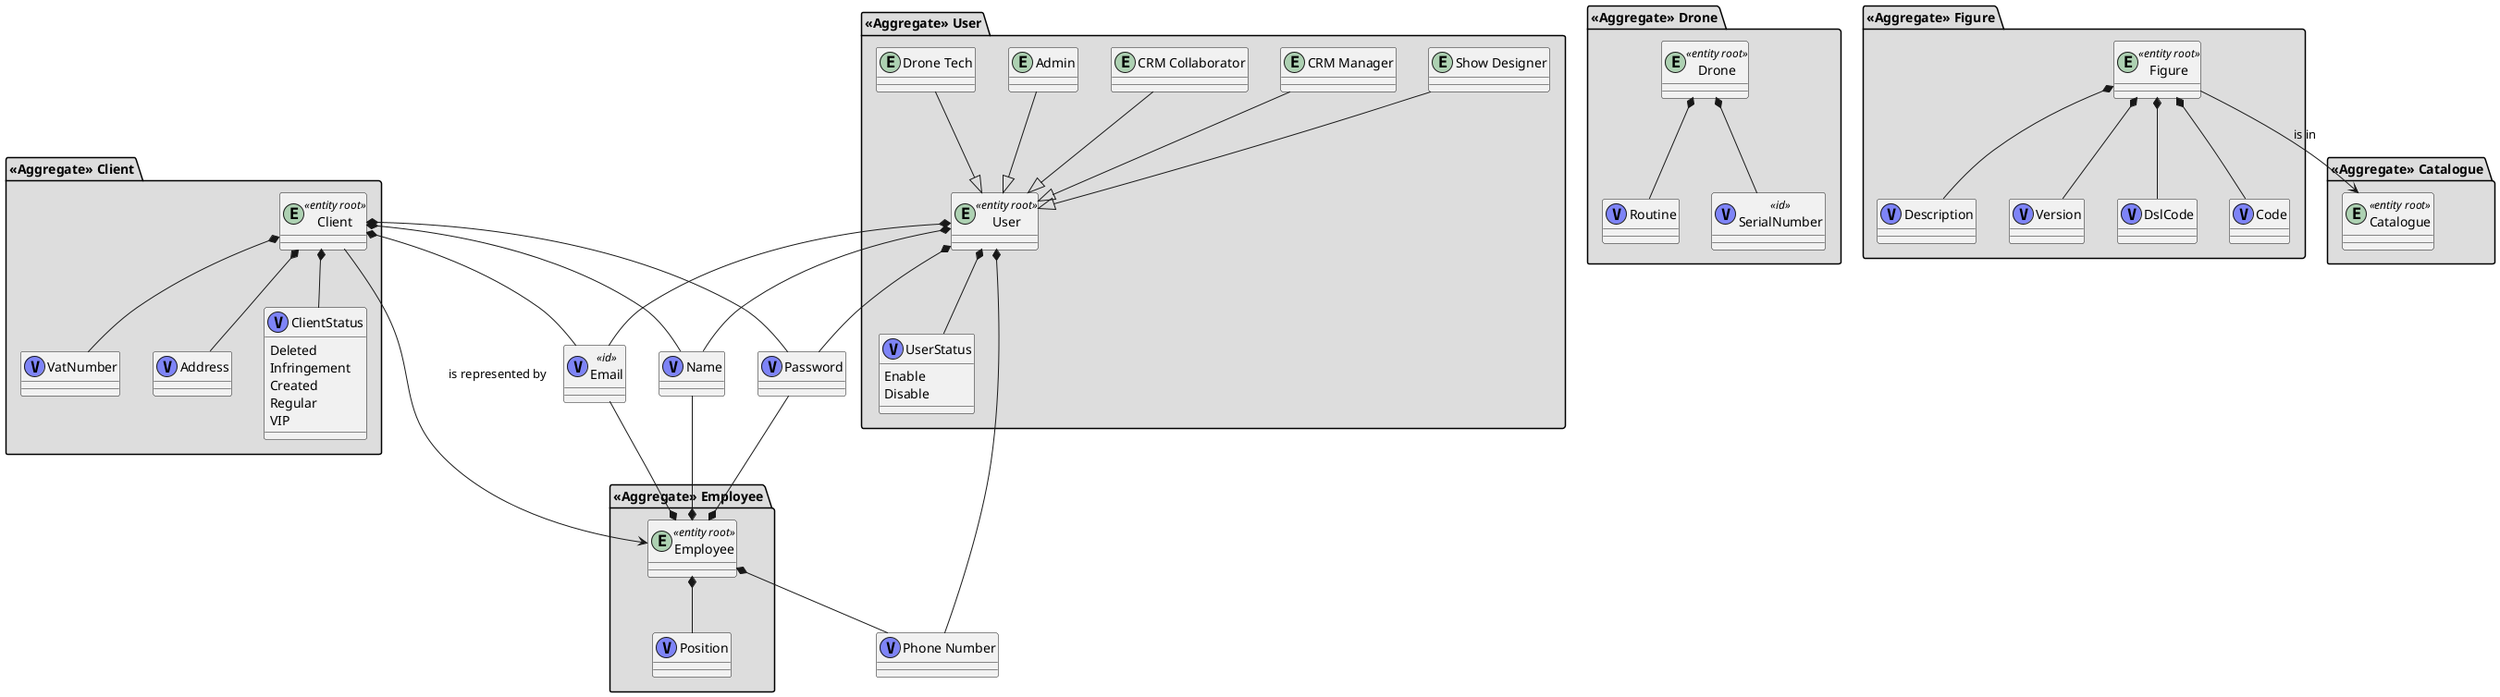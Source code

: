 @startuml



package "**«Aggregate» User**" #DDDDDD {

        entity "User" as entity_user <<entity root>> {
        }


        class "UserStatus" as vObject_userStatus <<(V, #7E84F7)>> {
                            Enable
                            Disable
                }

        entity_user *--down vObject_userStatus

        entity "Admin" as entity_admin {
        }
        entity "CRM Collaborator" as entity_crmcollaborator {
        }
        entity "CRM Manager" as entity_crmManager {
        }
        entity "Show Designer" as entity_showDesigner {
        }

        entity "Drone Tech" as entity_droneTech {
                }

        entity_user <|--up entity_admin
        entity_user <|--up entity_crmcollaborator
        entity_user <|--up entity_crmManager
        entity_user <|--up entity_showDesigner
        entity_user <|--up entity_droneTech
}

class "Email" as vObject_email <<id>> <<(V, #7E84F7)>> {
        }

class "Name" as vObject_name <<(V, #7E84F7)>> {
        }

class "Password" as vObject_password <<(V, #7E84F7)>> {
        }

class "Phone Number" as vObject_phoneNumber <<(V, #7E84F7)>> {
                }

package "**«Aggregate» Employee**" #DDDDDD {

        entity "Employee" as entity_employee <<entity root>> {
        }

        class "Position" as vObject_position <<(V, #7E84F7)>> {
        }


        entity_employee *--down vObject_position
}


package "**«Aggregate» Client**" #DDDDDD {

        entity "Client" as entity_client <<entity root>> {
        }
        class "VatNumber" as vObject_vatNumber <<(V, #7E84F7)>> {
        }
        class "Address" as vObject_customerAddress <<(V, #7E84F7)>> {
        }

        class "ClientStatus" as vObject_clientStatus <<(V, #7E84F7)>> {
                    Deleted
                    Infringement
                    Created
                    Regular
                    VIP
        }

        entity_client *--down vObject_clientStatus
        entity_client *--down vObject_customerAddress
        entity_client *--down vObject_vatNumber


}

package "**«Aggregate» Drone**" #DDDDDD {

        entity "Drone" as entity_drone <<entity root>> {
        }
        class "Routine" as vObject_routine <<(V, #7E84F7)>> {
        }
        class "SerialNumber" as vObject_serialNumber <<id>> <<(V, #7E84F7)>> {
        }

        entity_drone *--down vObject_routine
        entity_drone *--down vObject_serialNumber
}



package "**«Aggregate» Figure**" #DDDDDD {

        entity "Figure" as entity_figure <<entity root>> {
        }
        class "Description" as vObject_description <<(V, #7E84F7)>> {
        }
        class "Version" as vObject_figureVersion <<(V, #7E84F7)>> {
        }

        class "DslCode" as vObject_dslCode <<(V, #7E84F7)>> {
        }

        class "Code" as vObject_code <<(V, #7E84F7)>> {
                }

        entity_figure *--down vObject_description
        entity_figure *--down vObject_figureVersion
        entity_figure *--down vObject_dslCode
        entity_figure *--down vObject_code


}

package "**«Aggregate» Catalogue**" #DDDDDD {

    entity "Catalogue" as entity_catalogue <<entity root>> {
    }


}




entity_client *--down vObject_email
entity_client *--down vObject_name
entity_client *--down vObject_password


entity_user *--down vObject_email
entity_user *--down vObject_password
entity_user *--down vObject_name
entity_user *--down vObject_phoneNumber






entity_employee *--up vObject_email
entity_employee *--left vObject_name
entity_employee *--up vObject_password
entity_employee *--down vObject_phoneNumber




entity_client --> entity_employee: "is represented by"

entity_figure --> entity_catalogue: "is in"

@enduml